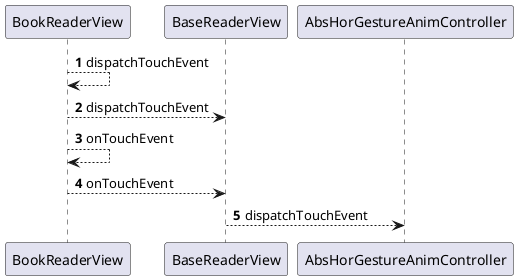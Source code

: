 @startuml
autonumber
BookReaderView --> BookReaderView : dispatchTouchEvent
BookReaderView --> BaseReaderView : dispatchTouchEvent

BookReaderView --> BookReaderView : onTouchEvent
BookReaderView --> BaseReaderView : onTouchEvent
BaseReaderView --> AbsHorGestureAnimController : dispatchTouchEvent



@enduml
